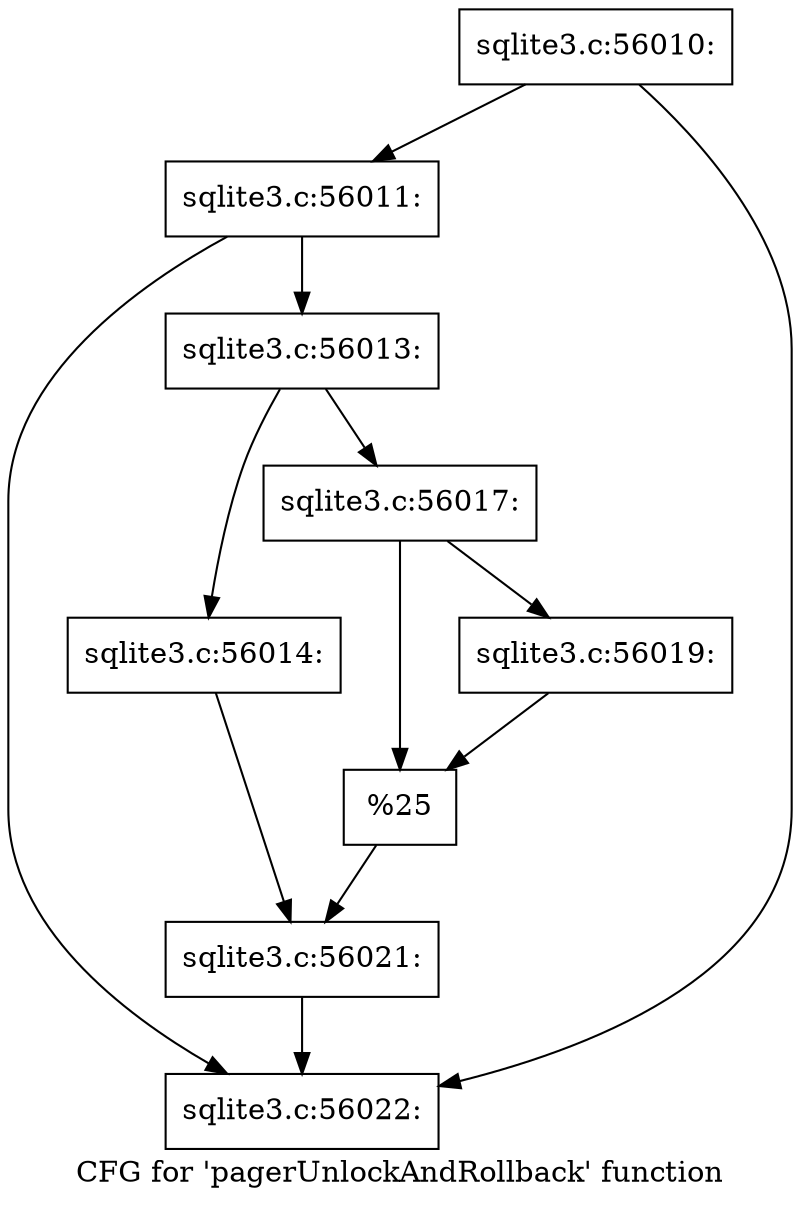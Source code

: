 digraph "CFG for 'pagerUnlockAndRollback' function" {
	label="CFG for 'pagerUnlockAndRollback' function";

	Node0x55c0f57ea8b0 [shape=record,label="{sqlite3.c:56010:}"];
	Node0x55c0f57ea8b0 -> Node0x55c0f6a701c0;
	Node0x55c0f57ea8b0 -> Node0x55c0f6a70170;
	Node0x55c0f6a701c0 [shape=record,label="{sqlite3.c:56011:}"];
	Node0x55c0f6a701c0 -> Node0x55c0f6a70120;
	Node0x55c0f6a701c0 -> Node0x55c0f6a70170;
	Node0x55c0f6a70120 [shape=record,label="{sqlite3.c:56013:}"];
	Node0x55c0f6a70120 -> Node0x55c0f6a70900;
	Node0x55c0f6a70120 -> Node0x55c0f6a709a0;
	Node0x55c0f6a70900 [shape=record,label="{sqlite3.c:56014:}"];
	Node0x55c0f6a70900 -> Node0x55c0f6a70950;
	Node0x55c0f6a709a0 [shape=record,label="{sqlite3.c:56017:}"];
	Node0x55c0f6a709a0 -> Node0x55c0f6a71500;
	Node0x55c0f6a709a0 -> Node0x55c0f58af9c0;
	Node0x55c0f58af9c0 [shape=record,label="{sqlite3.c:56019:}"];
	Node0x55c0f58af9c0 -> Node0x55c0f6a71500;
	Node0x55c0f6a71500 [shape=record,label="{%25}"];
	Node0x55c0f6a71500 -> Node0x55c0f6a70950;
	Node0x55c0f6a70950 [shape=record,label="{sqlite3.c:56021:}"];
	Node0x55c0f6a70950 -> Node0x55c0f6a70170;
	Node0x55c0f6a70170 [shape=record,label="{sqlite3.c:56022:}"];
}
